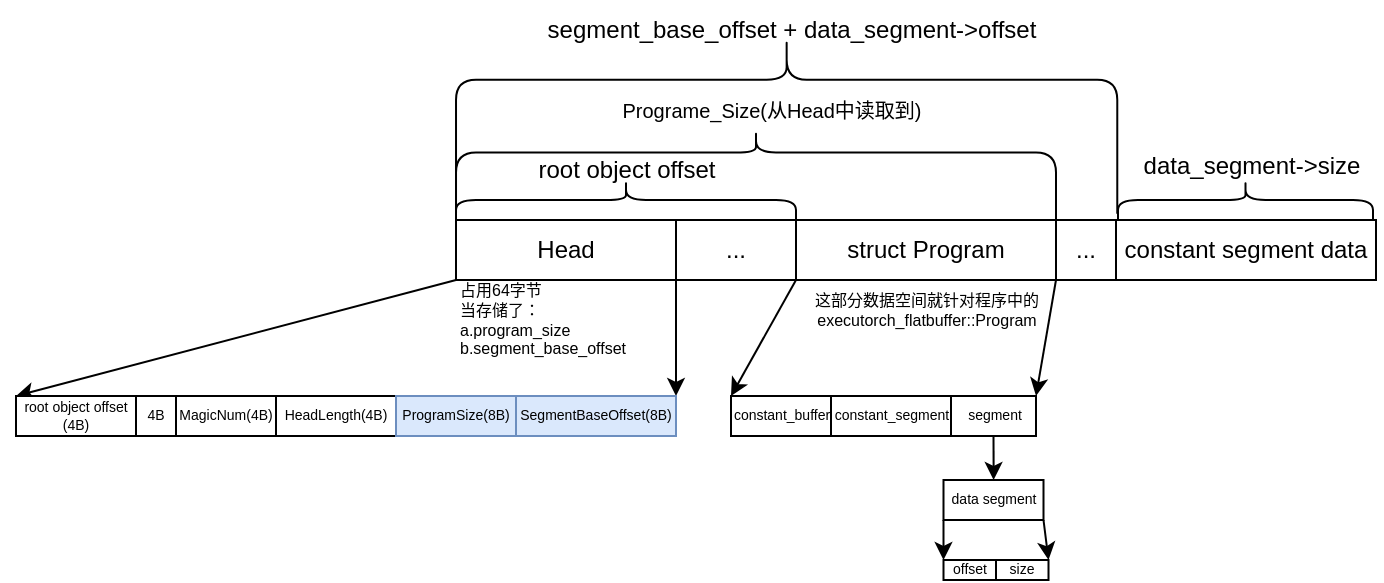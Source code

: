 <mxfile version="26.0.7">
  <diagram name="第 1 页" id="AbzxflRWPjA4LKSI205R">
    <mxGraphModel dx="1304" dy="259" grid="1" gridSize="10" guides="1" tooltips="1" connect="1" arrows="1" fold="1" page="1" pageScale="1" pageWidth="827" pageHeight="1169" math="0" shadow="0">
      <root>
        <mxCell id="0" />
        <mxCell id="1" parent="0" />
        <mxCell id="Pcyh52-nce5U-sSyR8mO-1" value="..." style="rounded=0;whiteSpace=wrap;html=1;" vertex="1" parent="1">
          <mxGeometry x="180" y="280" width="60" height="30" as="geometry" />
        </mxCell>
        <mxCell id="Pcyh52-nce5U-sSyR8mO-2" value="struct Program" style="rounded=0;whiteSpace=wrap;html=1;" vertex="1" parent="1">
          <mxGeometry x="240" y="280" width="130" height="30" as="geometry" />
        </mxCell>
        <mxCell id="Pcyh52-nce5U-sSyR8mO-3" value="Programe_Size&lt;span style=&quot;background-color: transparent; color: light-dark(rgb(0, 0, 0), rgb(255, 255, 255));&quot;&gt;(从Head中读取到)&lt;/span&gt;" style="text;strokeColor=none;align=center;fillColor=none;html=1;verticalAlign=middle;whiteSpace=wrap;rounded=0;fontSize=10;" vertex="1" parent="1">
          <mxGeometry x="137.5" y="220" width="180" height="10" as="geometry" />
        </mxCell>
        <mxCell id="Pcyh52-nce5U-sSyR8mO-4" value="这部分数据空间就针对程序中的executorch_flatbuffer::Program" style="text;strokeColor=none;align=center;fillColor=none;html=1;verticalAlign=middle;whiteSpace=wrap;rounded=0;fontSize=8;" vertex="1" parent="1">
          <mxGeometry x="237.5" y="310" width="135" height="30" as="geometry" />
        </mxCell>
        <mxCell id="Pcyh52-nce5U-sSyR8mO-6" value="Head" style="rounded=0;whiteSpace=wrap;html=1;" vertex="1" parent="1">
          <mxGeometry x="70" y="280" width="110" height="30" as="geometry" />
        </mxCell>
        <mxCell id="Pcyh52-nce5U-sSyR8mO-7" value="占用64字节&lt;div&gt;当存储了：&lt;/div&gt;&lt;div&gt;&lt;span style=&quot;background-color: transparent;&quot;&gt;a.program_size&lt;/span&gt;&lt;/div&gt;&lt;div&gt;&lt;span style=&quot;background-color: transparent;&quot;&gt;b.segment_base_offset&lt;/span&gt;&lt;/div&gt;" style="text;strokeColor=none;align=left;fillColor=none;html=1;verticalAlign=middle;whiteSpace=wrap;rounded=0;fontSize=8;" vertex="1" parent="1">
          <mxGeometry x="70" y="310" width="110" height="40" as="geometry" />
        </mxCell>
        <mxCell id="Pcyh52-nce5U-sSyR8mO-8" value="" style="shape=curlyBracket;whiteSpace=wrap;html=1;rounded=1;labelPosition=left;verticalLabelPosition=middle;align=right;verticalAlign=middle;rotation=90;size=0.25;" vertex="1" parent="1">
          <mxGeometry x="197.5" y="107.5" width="45" height="300" as="geometry" />
        </mxCell>
        <mxCell id="Pcyh52-nce5U-sSyR8mO-18" value="" style="endArrow=classic;html=1;rounded=0;exitX=0;exitY=0;exitDx=0;exitDy=0;entryX=0;entryY=0;entryDx=0;entryDy=0;" edge="1" parent="1" source="Pcyh52-nce5U-sSyR8mO-7" target="Pcyh52-nce5U-sSyR8mO-10">
          <mxGeometry width="50" height="50" relative="1" as="geometry">
            <mxPoint x="-30" y="370" as="sourcePoint" />
            <mxPoint x="20" y="320" as="targetPoint" />
          </mxGeometry>
        </mxCell>
        <mxCell id="Pcyh52-nce5U-sSyR8mO-19" value="" style="endArrow=classic;html=1;rounded=0;exitX=0;exitY=0;exitDx=0;exitDy=0;entryX=1;entryY=0;entryDx=0;entryDy=0;" edge="1" parent="1" target="Pcyh52-nce5U-sSyR8mO-17">
          <mxGeometry width="50" height="50" relative="1" as="geometry">
            <mxPoint x="180" y="310" as="sourcePoint" />
            <mxPoint x="200" y="330" as="targetPoint" />
          </mxGeometry>
        </mxCell>
        <mxCell id="Pcyh52-nce5U-sSyR8mO-10" value="root object offset&lt;div&gt;(4B)&lt;/div&gt;" style="rounded=0;whiteSpace=wrap;html=1;fontSize=7;container=0;" vertex="1" parent="1">
          <mxGeometry x="-150" y="368" width="60" height="20" as="geometry" />
        </mxCell>
        <mxCell id="Pcyh52-nce5U-sSyR8mO-11" value="MagicNum(4B)" style="rounded=0;whiteSpace=wrap;html=1;fontSize=7;container=0;" vertex="1" parent="1">
          <mxGeometry x="-70" y="368" width="50" height="20" as="geometry" />
        </mxCell>
        <mxCell id="Pcyh52-nce5U-sSyR8mO-13" value="HeadLength(4B)" style="rounded=0;whiteSpace=wrap;html=1;fontSize=7;container=0;" vertex="1" parent="1">
          <mxGeometry x="-20" y="368" width="60" height="20" as="geometry" />
        </mxCell>
        <mxCell id="Pcyh52-nce5U-sSyR8mO-16" value="ProgramSize(8B)" style="rounded=0;whiteSpace=wrap;html=1;fontSize=7;fillColor=#dae8fc;strokeColor=#6c8ebf;container=0;" vertex="1" parent="1">
          <mxGeometry x="40" y="368" width="60" height="20" as="geometry" />
        </mxCell>
        <mxCell id="Pcyh52-nce5U-sSyR8mO-17" value="SegmentBaseOffset(8B)" style="rounded=0;whiteSpace=wrap;html=1;fontSize=7;fillColor=#dae8fc;strokeColor=#6c8ebf;container=0;" vertex="1" parent="1">
          <mxGeometry x="100" y="368" width="80" height="20" as="geometry" />
        </mxCell>
        <mxCell id="Pcyh52-nce5U-sSyR8mO-27" value="4B" style="rounded=0;whiteSpace=wrap;html=1;fontSize=7;container=0;" vertex="1" parent="1">
          <mxGeometry x="-90" y="368" width="20" height="20" as="geometry" />
        </mxCell>
        <mxCell id="Pcyh52-nce5U-sSyR8mO-29" value="" style="shape=curlyBracket;whiteSpace=wrap;html=1;rounded=1;labelPosition=left;verticalLabelPosition=middle;align=right;verticalAlign=middle;rotation=90;" vertex="1" parent="1">
          <mxGeometry x="145" y="185" width="20" height="170" as="geometry" />
        </mxCell>
        <mxCell id="Pcyh52-nce5U-sSyR8mO-30" value="root object offset" style="text;strokeColor=none;align=center;fillColor=none;html=1;verticalAlign=middle;whiteSpace=wrap;rounded=0;" vertex="1" parent="1">
          <mxGeometry x="102.5" y="240" width="105" height="30" as="geometry" />
        </mxCell>
        <mxCell id="Pcyh52-nce5U-sSyR8mO-32" value="constant_segment" style="rounded=0;whiteSpace=wrap;html=1;fontSize=7;container=0;" vertex="1" parent="1">
          <mxGeometry x="257.5" y="368" width="60" height="20" as="geometry" />
        </mxCell>
        <mxCell id="Pcyh52-nce5U-sSyR8mO-33" value="constant_buffer" style="rounded=0;whiteSpace=wrap;html=1;fontSize=7;container=0;" vertex="1" parent="1">
          <mxGeometry x="207.5" y="368" width="50" height="20" as="geometry" />
        </mxCell>
        <mxCell id="Pcyh52-nce5U-sSyR8mO-36" style="edgeStyle=orthogonalEdgeStyle;rounded=0;orthogonalLoop=1;jettySize=auto;html=1;exitX=0.5;exitY=1;exitDx=0;exitDy=0;curved=1;" edge="1" parent="1" source="Pcyh52-nce5U-sSyR8mO-34" target="Pcyh52-nce5U-sSyR8mO-35">
          <mxGeometry relative="1" as="geometry" />
        </mxCell>
        <mxCell id="Pcyh52-nce5U-sSyR8mO-34" value="segment" style="rounded=0;whiteSpace=wrap;html=1;fontSize=7;container=0;" vertex="1" parent="1">
          <mxGeometry x="317.5" y="368" width="42.5" height="20" as="geometry" />
        </mxCell>
        <mxCell id="Pcyh52-nce5U-sSyR8mO-35" value="data segment" style="rounded=0;whiteSpace=wrap;html=1;fontSize=7;container=0;" vertex="1" parent="1">
          <mxGeometry x="313.75" y="410" width="50" height="20" as="geometry" />
        </mxCell>
        <mxCell id="Pcyh52-nce5U-sSyR8mO-37" value="" style="endArrow=classic;html=1;rounded=0;exitX=1;exitY=1;exitDx=0;exitDy=0;entryX=0;entryY=0;entryDx=0;entryDy=0;" edge="1" parent="1" source="Pcyh52-nce5U-sSyR8mO-1" target="Pcyh52-nce5U-sSyR8mO-33">
          <mxGeometry width="50" height="50" relative="1" as="geometry">
            <mxPoint x="190" y="460" as="sourcePoint" />
            <mxPoint x="240" y="410" as="targetPoint" />
          </mxGeometry>
        </mxCell>
        <mxCell id="Pcyh52-nce5U-sSyR8mO-38" value="" style="endArrow=classic;html=1;rounded=0;exitX=1;exitY=1;exitDx=0;exitDy=0;entryX=1;entryY=0;entryDx=0;entryDy=0;" edge="1" parent="1" source="Pcyh52-nce5U-sSyR8mO-2" target="Pcyh52-nce5U-sSyR8mO-34">
          <mxGeometry width="50" height="50" relative="1" as="geometry">
            <mxPoint x="230" y="420" as="sourcePoint" />
            <mxPoint x="280" y="370" as="targetPoint" />
          </mxGeometry>
        </mxCell>
        <mxCell id="Pcyh52-nce5U-sSyR8mO-39" value="offset" style="rounded=0;whiteSpace=wrap;html=1;fontSize=7;container=0;" vertex="1" parent="1">
          <mxGeometry x="313.75" y="450" width="26.25" height="10" as="geometry" />
        </mxCell>
        <mxCell id="Pcyh52-nce5U-sSyR8mO-41" value="constant segment data" style="rounded=0;whiteSpace=wrap;html=1;" vertex="1" parent="1">
          <mxGeometry x="400" y="280" width="130" height="30" as="geometry" />
        </mxCell>
        <mxCell id="Pcyh52-nce5U-sSyR8mO-42" value="..." style="rounded=0;whiteSpace=wrap;html=1;" vertex="1" parent="1">
          <mxGeometry x="370" y="280" width="30" height="30" as="geometry" />
        </mxCell>
        <mxCell id="Pcyh52-nce5U-sSyR8mO-43" value="" style="shape=curlyBracket;whiteSpace=wrap;html=1;rounded=1;labelPosition=left;verticalLabelPosition=middle;align=right;verticalAlign=middle;rotation=90;size=0.25;" vertex="1" parent="1">
          <mxGeometry x="190.64" y="66.87" width="89.37" height="330.63" as="geometry" />
        </mxCell>
        <mxCell id="Pcyh52-nce5U-sSyR8mO-44" value="segment_base_offset + data_segment-&amp;gt;offset" style="text;strokeColor=none;align=center;fillColor=none;html=1;verticalAlign=middle;whiteSpace=wrap;rounded=0;" vertex="1" parent="1">
          <mxGeometry x="102.5" y="170" width="270" height="30" as="geometry" />
        </mxCell>
        <mxCell id="Pcyh52-nce5U-sSyR8mO-45" value="size" style="rounded=0;whiteSpace=wrap;html=1;fontSize=7;container=0;" vertex="1" parent="1">
          <mxGeometry x="340" y="450" width="26.25" height="10" as="geometry" />
        </mxCell>
        <mxCell id="Pcyh52-nce5U-sSyR8mO-47" value="" style="endArrow=classic;html=1;rounded=0;exitX=0;exitY=1;exitDx=0;exitDy=0;entryX=0;entryY=0;entryDx=0;entryDy=0;" edge="1" parent="1" source="Pcyh52-nce5U-sSyR8mO-35" target="Pcyh52-nce5U-sSyR8mO-39">
          <mxGeometry width="50" height="50" relative="1" as="geometry">
            <mxPoint x="230" y="480" as="sourcePoint" />
            <mxPoint x="280" y="430" as="targetPoint" />
          </mxGeometry>
        </mxCell>
        <mxCell id="Pcyh52-nce5U-sSyR8mO-48" value="" style="endArrow=classic;html=1;rounded=0;exitX=1;exitY=1;exitDx=0;exitDy=0;entryX=1;entryY=0;entryDx=0;entryDy=0;" edge="1" parent="1" source="Pcyh52-nce5U-sSyR8mO-35" target="Pcyh52-nce5U-sSyR8mO-45">
          <mxGeometry width="50" height="50" relative="1" as="geometry">
            <mxPoint x="324" y="440" as="sourcePoint" />
            <mxPoint x="324" y="460" as="targetPoint" />
          </mxGeometry>
        </mxCell>
        <mxCell id="Pcyh52-nce5U-sSyR8mO-49" value="" style="shape=curlyBracket;whiteSpace=wrap;html=1;rounded=1;labelPosition=left;verticalLabelPosition=middle;align=right;verticalAlign=middle;rotation=90;" vertex="1" parent="1">
          <mxGeometry x="454.75" y="206.25" width="20" height="127.5" as="geometry" />
        </mxCell>
        <mxCell id="Pcyh52-nce5U-sSyR8mO-50" value="data_segment-&amp;gt;size" style="text;strokeColor=none;align=center;fillColor=none;html=1;verticalAlign=middle;whiteSpace=wrap;rounded=0;" vertex="1" parent="1">
          <mxGeometry x="403" y="238" width="130" height="30" as="geometry" />
        </mxCell>
      </root>
    </mxGraphModel>
  </diagram>
</mxfile>
